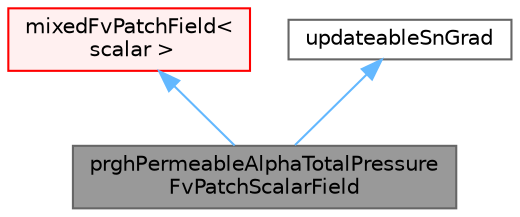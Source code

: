 digraph "prghPermeableAlphaTotalPressureFvPatchScalarField"
{
 // LATEX_PDF_SIZE
  bgcolor="transparent";
  edge [fontname=Helvetica,fontsize=10,labelfontname=Helvetica,labelfontsize=10];
  node [fontname=Helvetica,fontsize=10,shape=box,height=0.2,width=0.4];
  Node1 [id="Node000001",label="prghPermeableAlphaTotalPressure\lFvPatchScalarField",height=0.2,width=0.4,color="gray40", fillcolor="grey60", style="filled", fontcolor="black",tooltip="The prghPermeableAlphaTotalPressure is a mixed boundary condition for the p_rgh variable in multiphas..."];
  Node2 -> Node1 [id="edge1_Node000001_Node000002",dir="back",color="steelblue1",style="solid",tooltip=" "];
  Node2 [id="Node000002",label="mixedFvPatchField\<\l scalar \>",height=0.2,width=0.4,color="red", fillcolor="#FFF0F0", style="filled",URL="$classFoam_1_1mixedFvPatchField.html",tooltip=" "];
  Node14 -> Node1 [id="edge2_Node000001_Node000014",dir="back",color="steelblue1",style="solid",tooltip=" "];
  Node14 [id="Node000014",label="updateableSnGrad",height=0.2,width=0.4,color="gray40", fillcolor="white", style="filled",URL="$classFoam_1_1updateablePatchTypes_1_1updateableSnGrad.html",tooltip=" "];
}
